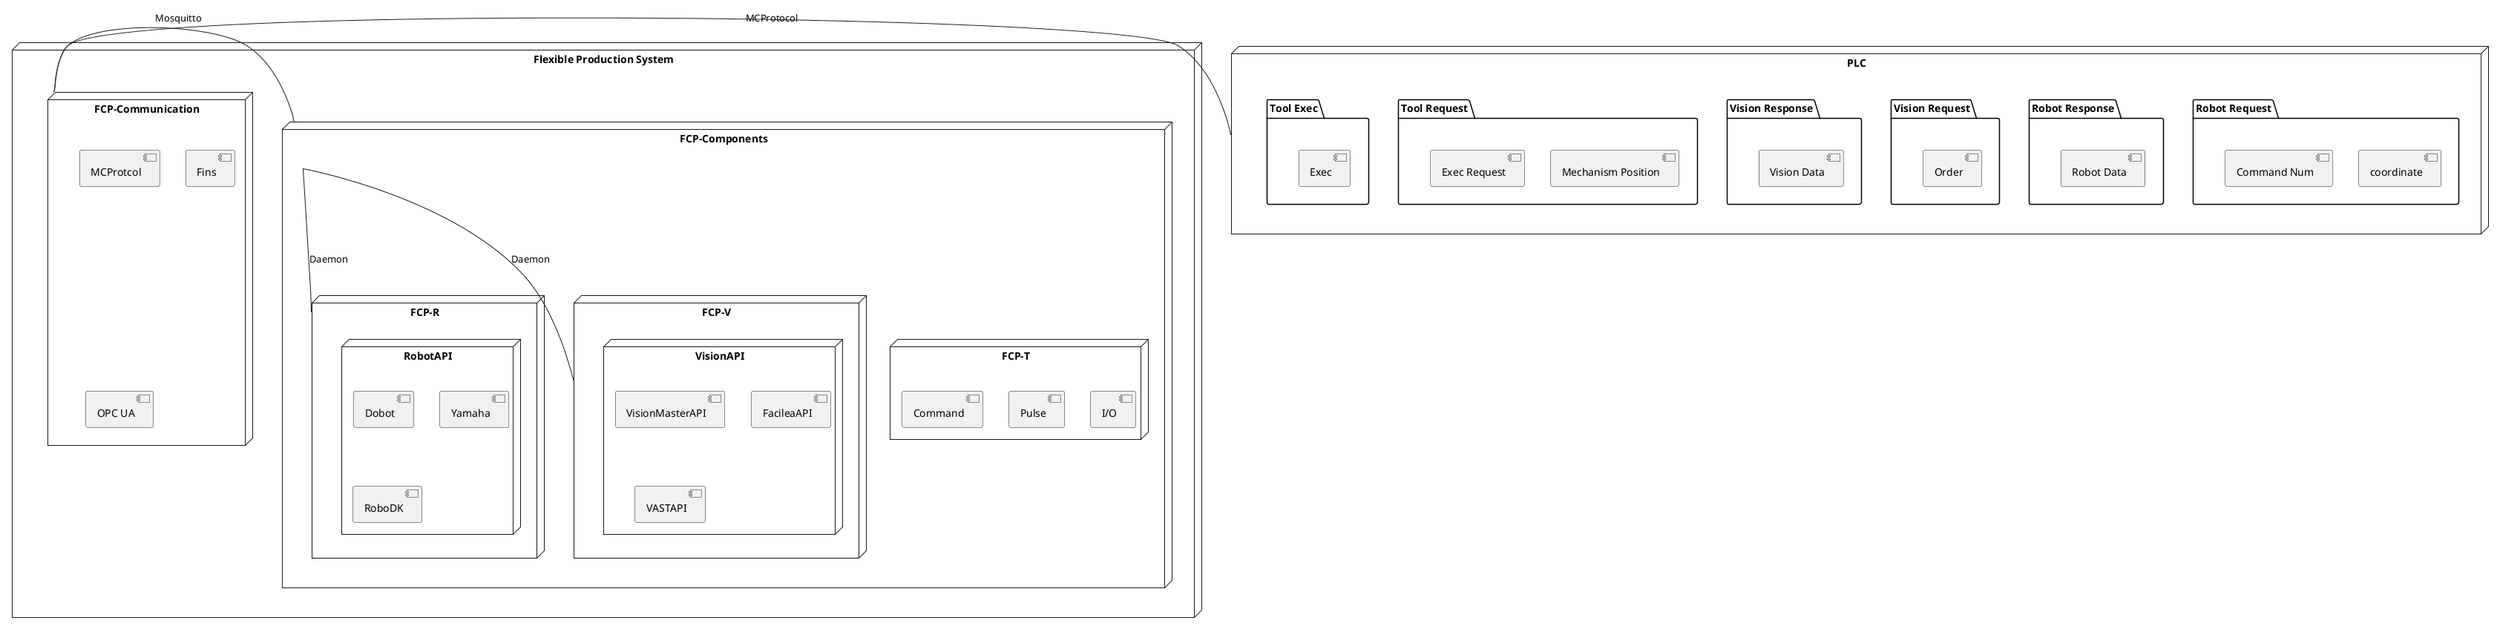 @startuml
node "PLC"{
   folder "Robot Request" {
       [coordinate]
       [Command Num]
   }
   folder "Robot Response" {
       [Robot Data]
   }
   folder "Vision Request" {
       [Order]
   }
   folder "Vision Response" {
        [Vision Data]
   }
   folder "Tool Request" {
        [Mechanism Position]
        [Exec Request]
   }
   folder "Tool Exec" {
        [Exec]
   }
}


node "Flexible Production System" {
    node "FCP-Components" {
        node "FCP-R" {
            node "RobotAPI" {
                [Dobot]
                [Yamaha]
                [RoboDK]
            }
        }
        node "FCP-V" {
            node "VisionAPI" {
                [VisionMasterAPI]
                [FacileaAPI]
                [VASTAPI]
            }
        }
        node "FCP-T" {
                [I/O]
                [Pulse]
                [Command]
        }
    }
    node "FCP-Communication" {
        [MCProtcol]
        [Fins]
        [OPC UA]
    }


}
'node "r" {
'    [Robot]
'    [Simulator]
'    [Tool]
'}
'node "v" {
'    [Vision]
'}

'大ノード位置調整
"PLC" -[hidden]- "Flexible Production System"
'"Flexible Production System" -[hidden]- "r"
'"Flexible Production System" -[hidden]- "v"

"FCP-Communication"- "PLC":MCProtocol
"FCP-Communication" - "FCP-Components":Mosquitto
"FCP-Components" -- "FCP-R": Daemon
"FCP-Components" -- "FCP-V": Daemon

'位置調整（PLC内)
"Robot Request" -[hidden] "Robot Response"
"Robot Response" -[hidden] "Vision Request"
"Vision Request" -[hidden] "Vision Response"
"Tool Request" -[hidden] "Tool Exec"
'"Tool Exec" -[hidden] "Robot Request"
"Vision Response" -[hidden] [I/O]

''位置調整
'"Flexible Production System" -[hidden]- [Vision]
'[Vision] -[hidden] [Simulator]
'[Simulator] -[hidden] [Robot]
'[Robot] -[hidden] [Tool]
'"Flexible Production System" -[hidden]- [Robot]
'"Flexible Production System" -[hidden]- [Simulator]
'"Flexible Production System" -[hidden]- [Tool]
'"FCP-V" -[hidden] "FCP-R"


'"RobotAPI" -- "r"
'"ToolAPI" -- "Tool Exec"
'"Tool Exec" -- [Tool]
'"RobotAPI" -- [Simulator]
'"ToolAPI" -- [Simulator]
'[Tool Controller] -- [Tool]
@enduml